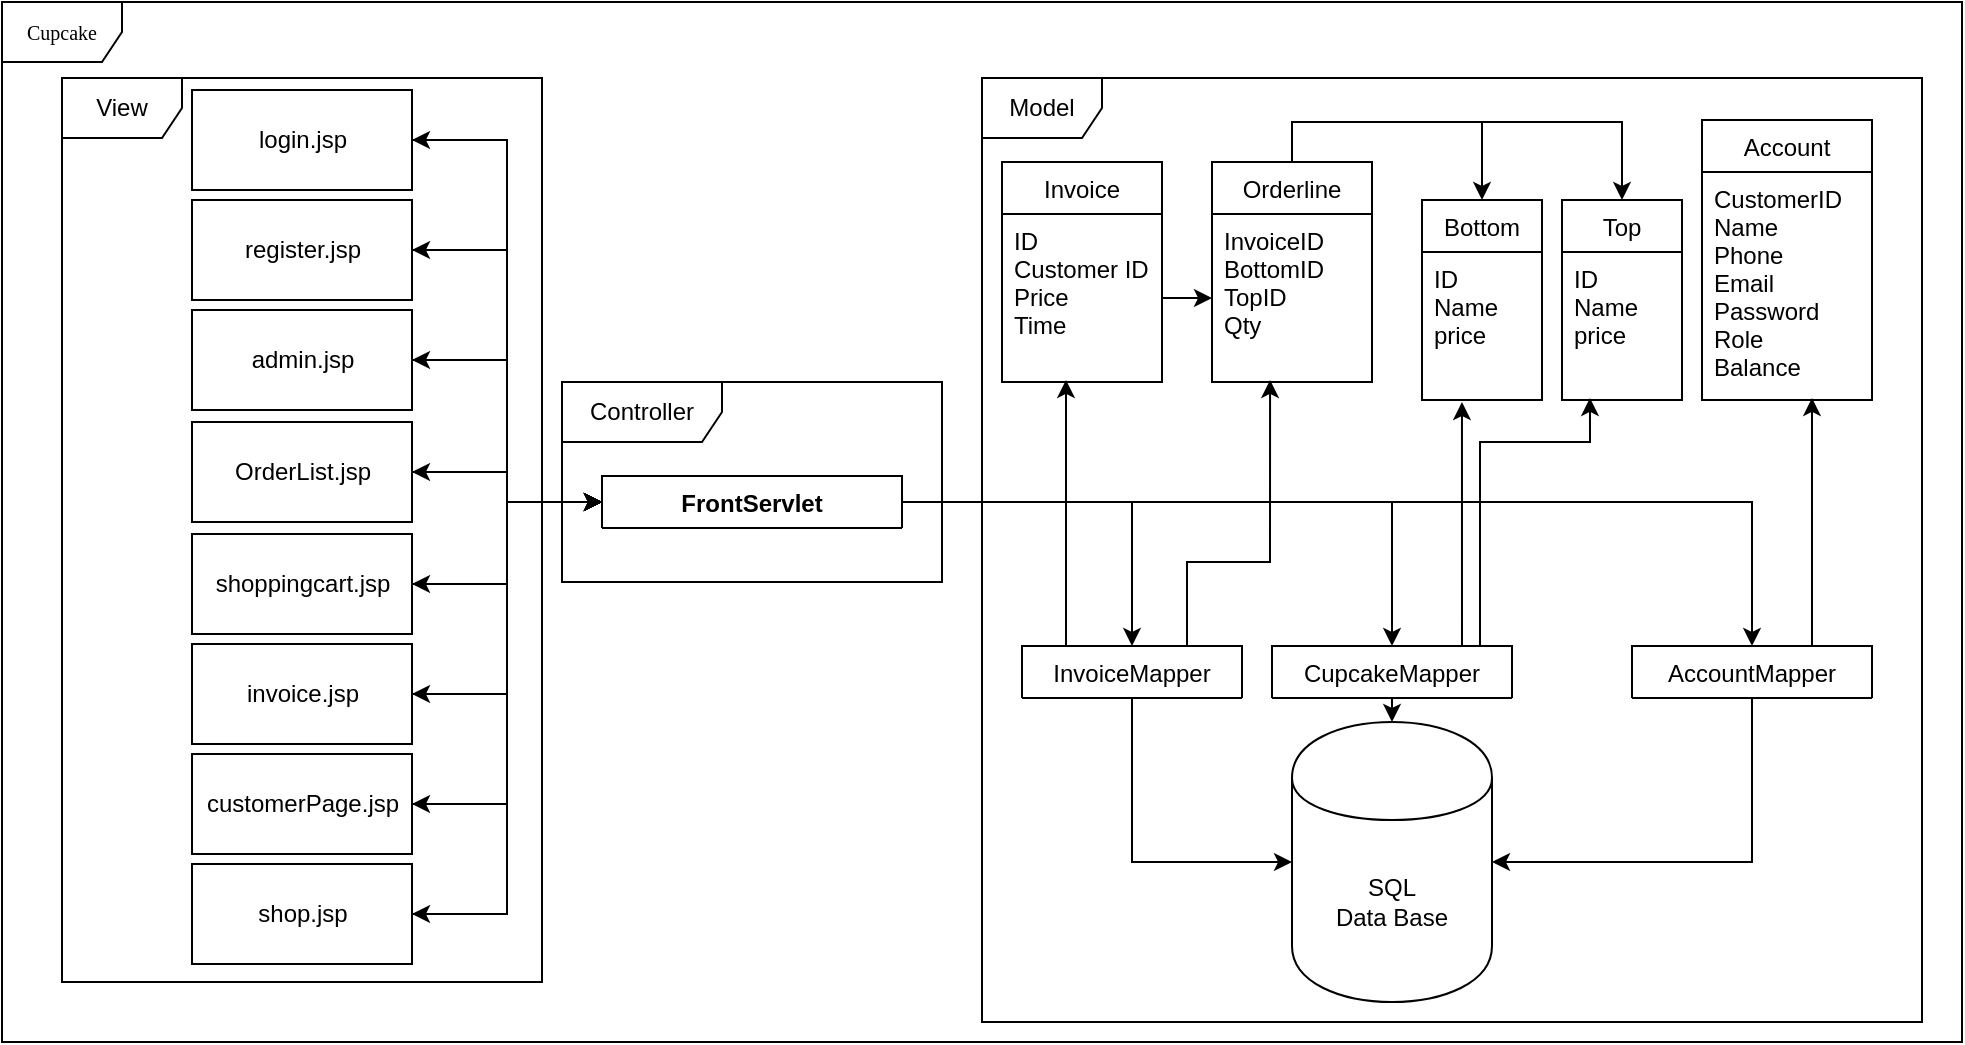 <mxfile version="12.1.3" type="google" pages="1"><diagram name="Page-1" id="c4acf3e9-155e-7222-9cf6-157b1a14988f"><mxGraphModel dx="1600" dy="785" grid="1" gridSize="10" guides="1" tooltips="1" connect="1" arrows="1" fold="1" page="1" pageScale="1" pageWidth="200" pageHeight="600" background="#ffffff" math="0" shadow="0"><root><mxCell id="0"/><mxCell id="1" parent="0"/><mxCell id="17acba5748e5396b-1" value="Cupcake" style="shape=umlFrame;whiteSpace=wrap;html=1;rounded=0;shadow=0;comic=0;labelBackgroundColor=none;strokeColor=#000000;strokeWidth=1;fillColor=#ffffff;fontFamily=Verdana;fontSize=10;fontColor=#000000;align=center;" parent="1" vertex="1"><mxGeometry x="40" y="40" width="980" height="520" as="geometry"/></mxCell><mxCell id="J_JnEnCbStWJU3Smi2vb-38" value="Controller" style="shape=umlFrame;whiteSpace=wrap;html=1;width=80;height=30;" parent="1" vertex="1"><mxGeometry x="320" y="230" width="190" height="100" as="geometry"/></mxCell><mxCell id="J_JnEnCbStWJU3Smi2vb-23" style="edgeStyle=orthogonalEdgeStyle;rounded=0;orthogonalLoop=1;jettySize=auto;html=1;entryX=0;entryY=0.5;entryDx=0;entryDy=0;" parent="1" edge="1"><mxGeometry relative="1" as="geometry"><mxPoint x="520" y="212" as="sourcePoint"/></mxGeometry></mxCell><mxCell id="J_JnEnCbStWJU3Smi2vb-21" style="edgeStyle=orthogonalEdgeStyle;rounded=0;orthogonalLoop=1;jettySize=auto;html=1;entryX=0.5;entryY=0;entryDx=0;entryDy=0;" parent="1" edge="1"><mxGeometry relative="1" as="geometry"><mxPoint x="690" y="207" as="sourcePoint"/></mxGeometry></mxCell><mxCell id="J_JnEnCbStWJU3Smi2vb-28" style="edgeStyle=orthogonalEdgeStyle;rounded=0;orthogonalLoop=1;jettySize=auto;html=1;exitX=0.5;exitY=0;exitDx=0;exitDy=0;entryX=0.5;entryY=0;entryDx=0;entryDy=0;" parent="1" edge="1"><mxGeometry relative="1" as="geometry"><mxPoint x="220" y="90" as="sourcePoint"/></mxGeometry></mxCell><mxCell id="J_JnEnCbStWJU3Smi2vb-26" style="edgeStyle=orthogonalEdgeStyle;rounded=0;orthogonalLoop=1;jettySize=auto;html=1;entryX=0.993;entryY=0.115;entryDx=0;entryDy=0;entryPerimeter=0;" parent="1" edge="1"><mxGeometry relative="1" as="geometry"><mxPoint x="289" y="119" as="targetPoint"/></mxGeometry></mxCell><mxCell id="J_JnEnCbStWJU3Smi2vb-27" style="edgeStyle=orthogonalEdgeStyle;rounded=0;orthogonalLoop=1;jettySize=auto;html=1;" parent="1" edge="1"><mxGeometry relative="1" as="geometry"><mxPoint x="220" y="142" as="sourcePoint"/></mxGeometry></mxCell><mxCell id="J_JnEnCbStWJU3Smi2vb-86" style="edgeStyle=orthogonalEdgeStyle;rounded=0;orthogonalLoop=1;jettySize=auto;html=1;exitX=0;exitY=0.5;exitDx=0;exitDy=0;entryX=1;entryY=0.5;entryDx=0;entryDy=0;" parent="1" source="J_JnEnCbStWJU3Smi2vb-33" target="J_JnEnCbStWJU3Smi2vb-60" edge="1"><mxGeometry relative="1" as="geometry"/></mxCell><mxCell id="J_JnEnCbStWJU3Smi2vb-87" style="edgeStyle=orthogonalEdgeStyle;rounded=0;orthogonalLoop=1;jettySize=auto;html=1;entryX=1;entryY=0.5;entryDx=0;entryDy=0;" parent="1" source="J_JnEnCbStWJU3Smi2vb-33" target="J_JnEnCbStWJU3Smi2vb-61" edge="1"><mxGeometry relative="1" as="geometry"/></mxCell><mxCell id="J_JnEnCbStWJU3Smi2vb-88" style="edgeStyle=orthogonalEdgeStyle;rounded=0;orthogonalLoop=1;jettySize=auto;html=1;entryX=1;entryY=0.5;entryDx=0;entryDy=0;" parent="1" source="J_JnEnCbStWJU3Smi2vb-33" target="J_JnEnCbStWJU3Smi2vb-63" edge="1"><mxGeometry relative="1" as="geometry"/></mxCell><mxCell id="J_JnEnCbStWJU3Smi2vb-89" style="edgeStyle=orthogonalEdgeStyle;rounded=0;orthogonalLoop=1;jettySize=auto;html=1;entryX=1;entryY=0.5;entryDx=0;entryDy=0;" parent="1" source="J_JnEnCbStWJU3Smi2vb-33" target="J_JnEnCbStWJU3Smi2vb-62" edge="1"><mxGeometry relative="1" as="geometry"/></mxCell><mxCell id="J_JnEnCbStWJU3Smi2vb-90" style="edgeStyle=orthogonalEdgeStyle;rounded=0;orthogonalLoop=1;jettySize=auto;html=1;entryX=1;entryY=0.5;entryDx=0;entryDy=0;" parent="1" source="J_JnEnCbStWJU3Smi2vb-33" target="J_JnEnCbStWJU3Smi2vb-66" edge="1"><mxGeometry relative="1" as="geometry"/></mxCell><mxCell id="J_JnEnCbStWJU3Smi2vb-91" style="edgeStyle=orthogonalEdgeStyle;rounded=0;orthogonalLoop=1;jettySize=auto;html=1;entryX=1;entryY=0.5;entryDx=0;entryDy=0;" parent="1" source="J_JnEnCbStWJU3Smi2vb-33" target="J_JnEnCbStWJU3Smi2vb-65" edge="1"><mxGeometry relative="1" as="geometry"/></mxCell><mxCell id="J_JnEnCbStWJU3Smi2vb-92" style="edgeStyle=orthogonalEdgeStyle;rounded=0;orthogonalLoop=1;jettySize=auto;html=1;entryX=1;entryY=0.5;entryDx=0;entryDy=0;" parent="1" source="J_JnEnCbStWJU3Smi2vb-33" target="J_JnEnCbStWJU3Smi2vb-64" edge="1"><mxGeometry relative="1" as="geometry"/></mxCell><mxCell id="BV-7zkqUNkY33DDmXTuz-2" style="edgeStyle=orthogonalEdgeStyle;rounded=0;orthogonalLoop=1;jettySize=auto;html=1;exitX=1;exitY=0.5;exitDx=0;exitDy=0;entryX=0.5;entryY=0;entryDx=0;entryDy=0;" edge="1" parent="1" source="J_JnEnCbStWJU3Smi2vb-33" target="J_JnEnCbStWJU3Smi2vb-50"><mxGeometry relative="1" as="geometry"/></mxCell><mxCell id="BV-7zkqUNkY33DDmXTuz-3" style="edgeStyle=orthogonalEdgeStyle;rounded=0;orthogonalLoop=1;jettySize=auto;html=1;exitX=1;exitY=0.5;exitDx=0;exitDy=0;" edge="1" parent="1" source="J_JnEnCbStWJU3Smi2vb-33" target="J_JnEnCbStWJU3Smi2vb-42"><mxGeometry relative="1" as="geometry"/></mxCell><mxCell id="BV-7zkqUNkY33DDmXTuz-4" style="edgeStyle=orthogonalEdgeStyle;rounded=0;orthogonalLoop=1;jettySize=auto;html=1;exitX=1;exitY=0.5;exitDx=0;exitDy=0;" edge="1" parent="1" source="J_JnEnCbStWJU3Smi2vb-33" target="J_JnEnCbStWJU3Smi2vb-46"><mxGeometry relative="1" as="geometry"/></mxCell><mxCell id="BV-7zkqUNkY33DDmXTuz-16" style="edgeStyle=orthogonalEdgeStyle;rounded=0;orthogonalLoop=1;jettySize=auto;html=1;exitX=0;exitY=0.5;exitDx=0;exitDy=0;entryX=1;entryY=0.5;entryDx=0;entryDy=0;" edge="1" parent="1" source="J_JnEnCbStWJU3Smi2vb-33" target="BV-7zkqUNkY33DDmXTuz-14"><mxGeometry relative="1" as="geometry"/></mxCell><mxCell id="J_JnEnCbStWJU3Smi2vb-33" value="FrontServlet" style="swimlane;fontStyle=1;align=center;verticalAlign=top;childLayout=stackLayout;horizontal=1;startSize=26;horizontalStack=0;resizeParent=1;resizeParentMax=0;resizeLast=0;collapsible=1;marginBottom=0;" parent="1" vertex="1" collapsed="1"><mxGeometry x="340" y="277" width="150" height="26" as="geometry"><mxRectangle x="420" y="252" width="160" height="86" as="alternateBounds"/></mxGeometry></mxCell><mxCell id="J_JnEnCbStWJU3Smi2vb-34" value="+ field: type" style="text;strokeColor=none;fillColor=none;align=left;verticalAlign=top;spacingLeft=4;spacingRight=4;overflow=hidden;rotatable=0;points=[[0,0.5],[1,0.5]];portConstraint=eastwest;" parent="J_JnEnCbStWJU3Smi2vb-33" vertex="1"><mxGeometry y="26" width="150" height="26" as="geometry"/></mxCell><mxCell id="J_JnEnCbStWJU3Smi2vb-35" value="" style="line;strokeWidth=1;fillColor=none;align=left;verticalAlign=middle;spacingTop=-1;spacingLeft=3;spacingRight=3;rotatable=0;labelPosition=right;points=[];portConstraint=eastwest;" parent="J_JnEnCbStWJU3Smi2vb-33" vertex="1"><mxGeometry y="52" width="150" height="8" as="geometry"/></mxCell><mxCell id="J_JnEnCbStWJU3Smi2vb-36" value="+ method(type): type" style="text;strokeColor=none;fillColor=none;align=left;verticalAlign=top;spacingLeft=4;spacingRight=4;overflow=hidden;rotatable=0;points=[[0,0.5],[1,0.5]];portConstraint=eastwest;" parent="J_JnEnCbStWJU3Smi2vb-33" vertex="1"><mxGeometry y="60" width="150" height="26" as="geometry"/></mxCell><mxCell id="J_JnEnCbStWJU3Smi2vb-39" value="View" style="shape=umlFrame;whiteSpace=wrap;html=1;" parent="1" vertex="1"><mxGeometry x="70" y="78" width="240" height="452" as="geometry"/></mxCell><mxCell id="J_JnEnCbStWJU3Smi2vb-40" value="Model" style="shape=umlFrame;whiteSpace=wrap;html=1;" parent="1" vertex="1"><mxGeometry x="530" y="78" width="470" height="472" as="geometry"/></mxCell><mxCell id="J_JnEnCbStWJU3Smi2vb-41" value="SQL &lt;br&gt;Data Base" style="shape=cylinder;whiteSpace=wrap;html=1;boundedLbl=1;backgroundOutline=1;" parent="1" vertex="1"><mxGeometry x="685" y="400" width="100" height="140" as="geometry"/></mxCell><mxCell id="BV-7zkqUNkY33DDmXTuz-7" style="edgeStyle=orthogonalEdgeStyle;rounded=0;orthogonalLoop=1;jettySize=auto;html=1;exitX=0.5;exitY=1;exitDx=0;exitDy=0;entryX=0;entryY=0.5;entryDx=0;entryDy=0;" edge="1" parent="1" source="J_JnEnCbStWJU3Smi2vb-42" target="J_JnEnCbStWJU3Smi2vb-41"><mxGeometry relative="1" as="geometry"/></mxCell><mxCell id="BV-7zkqUNkY33DDmXTuz-23" style="edgeStyle=orthogonalEdgeStyle;rounded=0;orthogonalLoop=1;jettySize=auto;html=1;exitX=0.75;exitY=0;exitDx=0;exitDy=0;entryX=0.363;entryY=0.988;entryDx=0;entryDy=0;entryPerimeter=0;" edge="1" parent="1" source="J_JnEnCbStWJU3Smi2vb-42" target="BV-7zkqUNkY33DDmXTuz-20"><mxGeometry relative="1" as="geometry"><Array as="points"><mxPoint x="633" y="320"/><mxPoint x="674" y="320"/></Array></mxGeometry></mxCell><mxCell id="BV-7zkqUNkY33DDmXTuz-24" style="edgeStyle=orthogonalEdgeStyle;rounded=0;orthogonalLoop=1;jettySize=auto;html=1;exitX=0.25;exitY=0;exitDx=0;exitDy=0;entryX=0.4;entryY=0.988;entryDx=0;entryDy=0;entryPerimeter=0;" edge="1" parent="1" source="J_JnEnCbStWJU3Smi2vb-42" target="J_JnEnCbStWJU3Smi2vb-83"><mxGeometry relative="1" as="geometry"><Array as="points"><mxPoint x="572" y="362"/></Array></mxGeometry></mxCell><mxCell id="J_JnEnCbStWJU3Smi2vb-42" value="InvoiceMapper" style="swimlane;fontStyle=0;childLayout=stackLayout;horizontal=1;startSize=26;fillColor=none;horizontalStack=0;resizeParent=1;resizeParentMax=0;resizeLast=0;collapsible=1;marginBottom=0;" parent="1" vertex="1" collapsed="1"><mxGeometry x="550" y="362" width="110" height="26" as="geometry"><mxRectangle x="650" y="200" width="100" height="52" as="alternateBounds"/></mxGeometry></mxCell><mxCell id="J_JnEnCbStWJU3Smi2vb-43" value="+ field: type" style="text;strokeColor=none;fillColor=none;align=left;verticalAlign=top;spacingLeft=4;spacingRight=4;overflow=hidden;rotatable=0;points=[[0,0.5],[1,0.5]];portConstraint=eastwest;" parent="J_JnEnCbStWJU3Smi2vb-42" vertex="1"><mxGeometry y="26" width="110" height="26" as="geometry"/></mxCell><mxCell id="BV-7zkqUNkY33DDmXTuz-6" style="edgeStyle=orthogonalEdgeStyle;rounded=0;orthogonalLoop=1;jettySize=auto;html=1;exitX=0.5;exitY=1;exitDx=0;exitDy=0;entryX=1;entryY=0.5;entryDx=0;entryDy=0;" edge="1" parent="1" source="J_JnEnCbStWJU3Smi2vb-46" target="J_JnEnCbStWJU3Smi2vb-41"><mxGeometry relative="1" as="geometry"/></mxCell><mxCell id="BV-7zkqUNkY33DDmXTuz-21" style="edgeStyle=orthogonalEdgeStyle;rounded=0;orthogonalLoop=1;jettySize=auto;html=1;exitX=0.75;exitY=0;exitDx=0;exitDy=0;entryX=0.647;entryY=0.991;entryDx=0;entryDy=0;entryPerimeter=0;" edge="1" parent="1" source="J_JnEnCbStWJU3Smi2vb-46" target="J_JnEnCbStWJU3Smi2vb-79"><mxGeometry relative="1" as="geometry"/></mxCell><mxCell id="J_JnEnCbStWJU3Smi2vb-46" value="AccountMapper" style="swimlane;fontStyle=0;childLayout=stackLayout;horizontal=1;startSize=26;fillColor=none;horizontalStack=0;resizeParent=1;resizeParentMax=0;resizeLast=0;collapsible=1;marginBottom=0;direction=east;" parent="1" vertex="1" collapsed="1"><mxGeometry x="855" y="362" width="120" height="26" as="geometry"><mxRectangle x="810" y="200" width="95" height="52" as="alternateBounds"/></mxGeometry></mxCell><mxCell id="J_JnEnCbStWJU3Smi2vb-47" value="+ field: type" style="text;strokeColor=none;fillColor=none;align=left;verticalAlign=top;spacingLeft=4;spacingRight=4;overflow=hidden;rotatable=0;points=[[0,0.5],[1,0.5]];portConstraint=eastwest;" parent="J_JnEnCbStWJU3Smi2vb-46" vertex="1"><mxGeometry y="26" width="120" height="26" as="geometry"/></mxCell><mxCell id="BV-7zkqUNkY33DDmXTuz-5" style="edgeStyle=orthogonalEdgeStyle;rounded=0;orthogonalLoop=1;jettySize=auto;html=1;exitX=0.5;exitY=1;exitDx=0;exitDy=0;entryX=0.5;entryY=0;entryDx=0;entryDy=0;" edge="1" parent="1" source="J_JnEnCbStWJU3Smi2vb-50" target="J_JnEnCbStWJU3Smi2vb-41"><mxGeometry relative="1" as="geometry"/></mxCell><mxCell id="BV-7zkqUNkY33DDmXTuz-17" style="edgeStyle=orthogonalEdgeStyle;rounded=0;orthogonalLoop=1;jettySize=auto;html=1;exitX=0.75;exitY=0;exitDx=0;exitDy=0;entryX=0.233;entryY=0.986;entryDx=0;entryDy=0;entryPerimeter=0;" edge="1" parent="1" source="J_JnEnCbStWJU3Smi2vb-50" target="BV-7zkqUNkY33DDmXTuz-9"><mxGeometry relative="1" as="geometry"><Array as="points"><mxPoint x="779" y="362"/><mxPoint x="779" y="260"/><mxPoint x="834" y="260"/></Array></mxGeometry></mxCell><mxCell id="BV-7zkqUNkY33DDmXTuz-22" style="edgeStyle=orthogonalEdgeStyle;rounded=0;orthogonalLoop=1;jettySize=auto;html=1;exitX=0.75;exitY=0;exitDx=0;exitDy=0;entryX=0.333;entryY=1.014;entryDx=0;entryDy=0;entryPerimeter=0;" edge="1" parent="1" source="J_JnEnCbStWJU3Smi2vb-50" target="J_JnEnCbStWJU3Smi2vb-99"><mxGeometry relative="1" as="geometry"><Array as="points"><mxPoint x="770" y="362"/></Array></mxGeometry></mxCell><mxCell id="J_JnEnCbStWJU3Smi2vb-50" value="CupcakeMapper" style="swimlane;fontStyle=0;childLayout=stackLayout;horizontal=1;startSize=26;fillColor=none;horizontalStack=0;resizeParent=1;resizeParentMax=0;resizeLast=0;collapsible=1;marginBottom=0;" parent="1" vertex="1" collapsed="1"><mxGeometry x="675" y="362" width="120" height="26" as="geometry"><mxRectangle x="780" y="90" width="140" height="104" as="alternateBounds"/></mxGeometry></mxCell><mxCell id="J_JnEnCbStWJU3Smi2vb-51" value="+ field: type" style="text;strokeColor=none;fillColor=none;align=left;verticalAlign=top;spacingLeft=4;spacingRight=4;overflow=hidden;rotatable=0;points=[[0,0.5],[1,0.5]];portConstraint=eastwest;" parent="J_JnEnCbStWJU3Smi2vb-50" vertex="1"><mxGeometry y="26" width="120" height="26" as="geometry"/></mxCell><mxCell id="J_JnEnCbStWJU3Smi2vb-52" value="+ field: type" style="text;strokeColor=none;fillColor=none;align=left;verticalAlign=top;spacingLeft=4;spacingRight=4;overflow=hidden;rotatable=0;points=[[0,0.5],[1,0.5]];portConstraint=eastwest;" parent="J_JnEnCbStWJU3Smi2vb-50" vertex="1"><mxGeometry y="52" width="120" height="26" as="geometry"/></mxCell><mxCell id="J_JnEnCbStWJU3Smi2vb-53" value="+ field: type" style="text;strokeColor=none;fillColor=none;align=left;verticalAlign=top;spacingLeft=4;spacingRight=4;overflow=hidden;rotatable=0;points=[[0,0.5],[1,0.5]];portConstraint=eastwest;" parent="J_JnEnCbStWJU3Smi2vb-50" vertex="1"><mxGeometry y="78" width="120" height="26" as="geometry"/></mxCell><mxCell id="J_JnEnCbStWJU3Smi2vb-67" style="edgeStyle=orthogonalEdgeStyle;rounded=0;orthogonalLoop=1;jettySize=auto;html=1;exitX=1;exitY=0.5;exitDx=0;exitDy=0;entryX=0;entryY=0.5;entryDx=0;entryDy=0;" parent="1" source="J_JnEnCbStWJU3Smi2vb-60" target="J_JnEnCbStWJU3Smi2vb-33" edge="1"><mxGeometry relative="1" as="geometry"/></mxCell><mxCell id="J_JnEnCbStWJU3Smi2vb-60" value="register.jsp" style="html=1;" parent="1" vertex="1"><mxGeometry x="135" y="139" width="110" height="50" as="geometry"/></mxCell><mxCell id="J_JnEnCbStWJU3Smi2vb-69" style="edgeStyle=orthogonalEdgeStyle;rounded=0;orthogonalLoop=1;jettySize=auto;html=1;entryX=0;entryY=0.5;entryDx=0;entryDy=0;" parent="1" source="J_JnEnCbStWJU3Smi2vb-61" target="J_JnEnCbStWJU3Smi2vb-33" edge="1"><mxGeometry relative="1" as="geometry"/></mxCell><mxCell id="J_JnEnCbStWJU3Smi2vb-61" value="admin.jsp" style="html=1;" parent="1" vertex="1"><mxGeometry x="135" y="194" width="110" height="50" as="geometry"/></mxCell><mxCell id="J_JnEnCbStWJU3Smi2vb-71" style="edgeStyle=orthogonalEdgeStyle;rounded=0;orthogonalLoop=1;jettySize=auto;html=1;entryX=0;entryY=0.5;entryDx=0;entryDy=0;" parent="1" source="J_JnEnCbStWJU3Smi2vb-62" target="J_JnEnCbStWJU3Smi2vb-33" edge="1"><mxGeometry relative="1" as="geometry"/></mxCell><mxCell id="J_JnEnCbStWJU3Smi2vb-62" value="shoppingcart.jsp" style="html=1;" parent="1" vertex="1"><mxGeometry x="135" y="306" width="110" height="50" as="geometry"/></mxCell><mxCell id="J_JnEnCbStWJU3Smi2vb-70" style="edgeStyle=orthogonalEdgeStyle;rounded=0;orthogonalLoop=1;jettySize=auto;html=1;entryX=0;entryY=0.5;entryDx=0;entryDy=0;" parent="1" source="J_JnEnCbStWJU3Smi2vb-63" target="J_JnEnCbStWJU3Smi2vb-33" edge="1"><mxGeometry relative="1" as="geometry"/></mxCell><mxCell id="J_JnEnCbStWJU3Smi2vb-63" value="OrderList.jsp" style="html=1;" parent="1" vertex="1"><mxGeometry x="135" y="250" width="110" height="50" as="geometry"/></mxCell><mxCell id="J_JnEnCbStWJU3Smi2vb-74" style="edgeStyle=orthogonalEdgeStyle;rounded=0;orthogonalLoop=1;jettySize=auto;html=1;entryX=0;entryY=0.5;entryDx=0;entryDy=0;" parent="1" source="J_JnEnCbStWJU3Smi2vb-64" target="J_JnEnCbStWJU3Smi2vb-33" edge="1"><mxGeometry relative="1" as="geometry"/></mxCell><mxCell id="J_JnEnCbStWJU3Smi2vb-64" value="shop.jsp" style="html=1;" parent="1" vertex="1"><mxGeometry x="135" y="471" width="110" height="50" as="geometry"/></mxCell><mxCell id="J_JnEnCbStWJU3Smi2vb-73" style="edgeStyle=orthogonalEdgeStyle;rounded=0;orthogonalLoop=1;jettySize=auto;html=1;entryX=0;entryY=0.5;entryDx=0;entryDy=0;" parent="1" source="J_JnEnCbStWJU3Smi2vb-65" target="J_JnEnCbStWJU3Smi2vb-33" edge="1"><mxGeometry relative="1" as="geometry"/></mxCell><mxCell id="J_JnEnCbStWJU3Smi2vb-65" value="customerPage.jsp" style="html=1;" parent="1" vertex="1"><mxGeometry x="135" y="416" width="110" height="50" as="geometry"/></mxCell><mxCell id="J_JnEnCbStWJU3Smi2vb-72" style="edgeStyle=orthogonalEdgeStyle;rounded=0;orthogonalLoop=1;jettySize=auto;html=1;entryX=0;entryY=0.5;entryDx=0;entryDy=0;" parent="1" source="J_JnEnCbStWJU3Smi2vb-66" target="J_JnEnCbStWJU3Smi2vb-33" edge="1"><mxGeometry relative="1" as="geometry"/></mxCell><mxCell id="J_JnEnCbStWJU3Smi2vb-66" value="invoice.jsp" style="html=1;" parent="1" vertex="1"><mxGeometry x="135" y="361" width="110" height="50" as="geometry"/></mxCell><mxCell id="J_JnEnCbStWJU3Smi2vb-78" value="Account" style="swimlane;fontStyle=0;childLayout=stackLayout;horizontal=1;startSize=26;fillColor=none;horizontalStack=0;resizeParent=1;resizeParentMax=0;resizeLast=0;collapsible=1;marginBottom=0;" parent="1" vertex="1"><mxGeometry x="890" y="99" width="85" height="140" as="geometry"/></mxCell><mxCell id="J_JnEnCbStWJU3Smi2vb-79" value="CustomerID&#10;Name&#10;Phone&#10;Email&#10;Password&#10;Role&#10;Balance" style="text;strokeColor=none;fillColor=none;align=left;verticalAlign=top;spacingLeft=4;spacingRight=4;overflow=hidden;rotatable=0;points=[[0,0.5],[1,0.5]];portConstraint=eastwest;" parent="J_JnEnCbStWJU3Smi2vb-78" vertex="1"><mxGeometry y="26" width="85" height="114" as="geometry"/></mxCell><mxCell id="J_JnEnCbStWJU3Smi2vb-82" value="Invoice" style="swimlane;fontStyle=0;childLayout=stackLayout;horizontal=1;startSize=26;fillColor=none;horizontalStack=0;resizeParent=1;resizeParentMax=0;resizeLast=0;collapsible=1;marginBottom=0;" parent="1" vertex="1"><mxGeometry x="540" y="120" width="80" height="110" as="geometry"/></mxCell><mxCell id="J_JnEnCbStWJU3Smi2vb-83" value="ID&#10;Customer ID&#10;Price&#10;Time" style="text;strokeColor=none;fillColor=none;align=left;verticalAlign=top;spacingLeft=4;spacingRight=4;overflow=hidden;rotatable=0;points=[[0,0.5],[1,0.5]];portConstraint=eastwest;" parent="J_JnEnCbStWJU3Smi2vb-82" vertex="1"><mxGeometry y="26" width="80" height="84" as="geometry"/></mxCell><mxCell id="J_JnEnCbStWJU3Smi2vb-97" value="Bottom" style="swimlane;fontStyle=0;childLayout=stackLayout;horizontal=1;startSize=26;fillColor=none;horizontalStack=0;resizeParent=1;resizeParentMax=0;resizeLast=0;collapsible=1;marginBottom=0;" parent="1" vertex="1"><mxGeometry x="750" y="139" width="60" height="100" as="geometry"/></mxCell><mxCell id="J_JnEnCbStWJU3Smi2vb-99" value="ID&#10;Name&#10;price" style="text;strokeColor=none;fillColor=none;align=left;verticalAlign=top;spacingLeft=4;spacingRight=4;overflow=hidden;rotatable=0;points=[[0,0.5],[1,0.5]];portConstraint=eastwest;" parent="J_JnEnCbStWJU3Smi2vb-97" vertex="1"><mxGeometry y="26" width="60" height="74" as="geometry"/></mxCell><mxCell id="BV-7zkqUNkY33DDmXTuz-8" value="Top" style="swimlane;fontStyle=0;childLayout=stackLayout;horizontal=1;startSize=26;fillColor=none;horizontalStack=0;resizeParent=1;resizeParentMax=0;resizeLast=0;collapsible=1;marginBottom=0;" vertex="1" parent="1"><mxGeometry x="820" y="139" width="60" height="100" as="geometry"/></mxCell><mxCell id="BV-7zkqUNkY33DDmXTuz-9" value="ID&#10;Name&#10;price" style="text;strokeColor=none;fillColor=none;align=left;verticalAlign=top;spacingLeft=4;spacingRight=4;overflow=hidden;rotatable=0;points=[[0,0.5],[1,0.5]];portConstraint=eastwest;" vertex="1" parent="BV-7zkqUNkY33DDmXTuz-8"><mxGeometry y="26" width="60" height="74" as="geometry"/></mxCell><mxCell id="BV-7zkqUNkY33DDmXTuz-15" style="edgeStyle=orthogonalEdgeStyle;rounded=0;orthogonalLoop=1;jettySize=auto;html=1;exitX=1;exitY=0.5;exitDx=0;exitDy=0;entryX=0;entryY=0.5;entryDx=0;entryDy=0;" edge="1" parent="1" source="BV-7zkqUNkY33DDmXTuz-14" target="J_JnEnCbStWJU3Smi2vb-33"><mxGeometry relative="1" as="geometry"/></mxCell><mxCell id="BV-7zkqUNkY33DDmXTuz-14" value="login.jsp" style="html=1;" vertex="1" parent="1"><mxGeometry x="135" y="84" width="110" height="50" as="geometry"/></mxCell><mxCell id="BV-7zkqUNkY33DDmXTuz-26" style="edgeStyle=orthogonalEdgeStyle;rounded=0;orthogonalLoop=1;jettySize=auto;html=1;exitX=0.5;exitY=0;exitDx=0;exitDy=0;entryX=0.5;entryY=0;entryDx=0;entryDy=0;" edge="1" parent="1" source="BV-7zkqUNkY33DDmXTuz-19" target="J_JnEnCbStWJU3Smi2vb-97"><mxGeometry relative="1" as="geometry"/></mxCell><mxCell id="BV-7zkqUNkY33DDmXTuz-27" style="edgeStyle=orthogonalEdgeStyle;rounded=0;orthogonalLoop=1;jettySize=auto;html=1;exitX=0.5;exitY=0;exitDx=0;exitDy=0;entryX=0.5;entryY=0;entryDx=0;entryDy=0;" edge="1" parent="1" source="BV-7zkqUNkY33DDmXTuz-19" target="BV-7zkqUNkY33DDmXTuz-8"><mxGeometry relative="1" as="geometry"/></mxCell><mxCell id="BV-7zkqUNkY33DDmXTuz-19" value="Orderline" style="swimlane;fontStyle=0;childLayout=stackLayout;horizontal=1;startSize=26;fillColor=none;horizontalStack=0;resizeParent=1;resizeParentMax=0;resizeLast=0;collapsible=1;marginBottom=0;" vertex="1" parent="1"><mxGeometry x="645" y="120" width="80" height="110" as="geometry"/></mxCell><mxCell id="BV-7zkqUNkY33DDmXTuz-20" value="InvoiceID&#10;BottomID&#10;TopID&#10;Qty" style="text;strokeColor=none;fillColor=none;align=left;verticalAlign=top;spacingLeft=4;spacingRight=4;overflow=hidden;rotatable=0;points=[[0,0.5],[1,0.5]];portConstraint=eastwest;" vertex="1" parent="BV-7zkqUNkY33DDmXTuz-19"><mxGeometry y="26" width="80" height="84" as="geometry"/></mxCell><mxCell id="BV-7zkqUNkY33DDmXTuz-25" style="edgeStyle=orthogonalEdgeStyle;rounded=0;orthogonalLoop=1;jettySize=auto;html=1;exitX=1;exitY=0.5;exitDx=0;exitDy=0;entryX=0;entryY=0.5;entryDx=0;entryDy=0;" edge="1" parent="1" source="J_JnEnCbStWJU3Smi2vb-83" target="BV-7zkqUNkY33DDmXTuz-20"><mxGeometry relative="1" as="geometry"/></mxCell></root></mxGraphModel></diagram></mxfile>